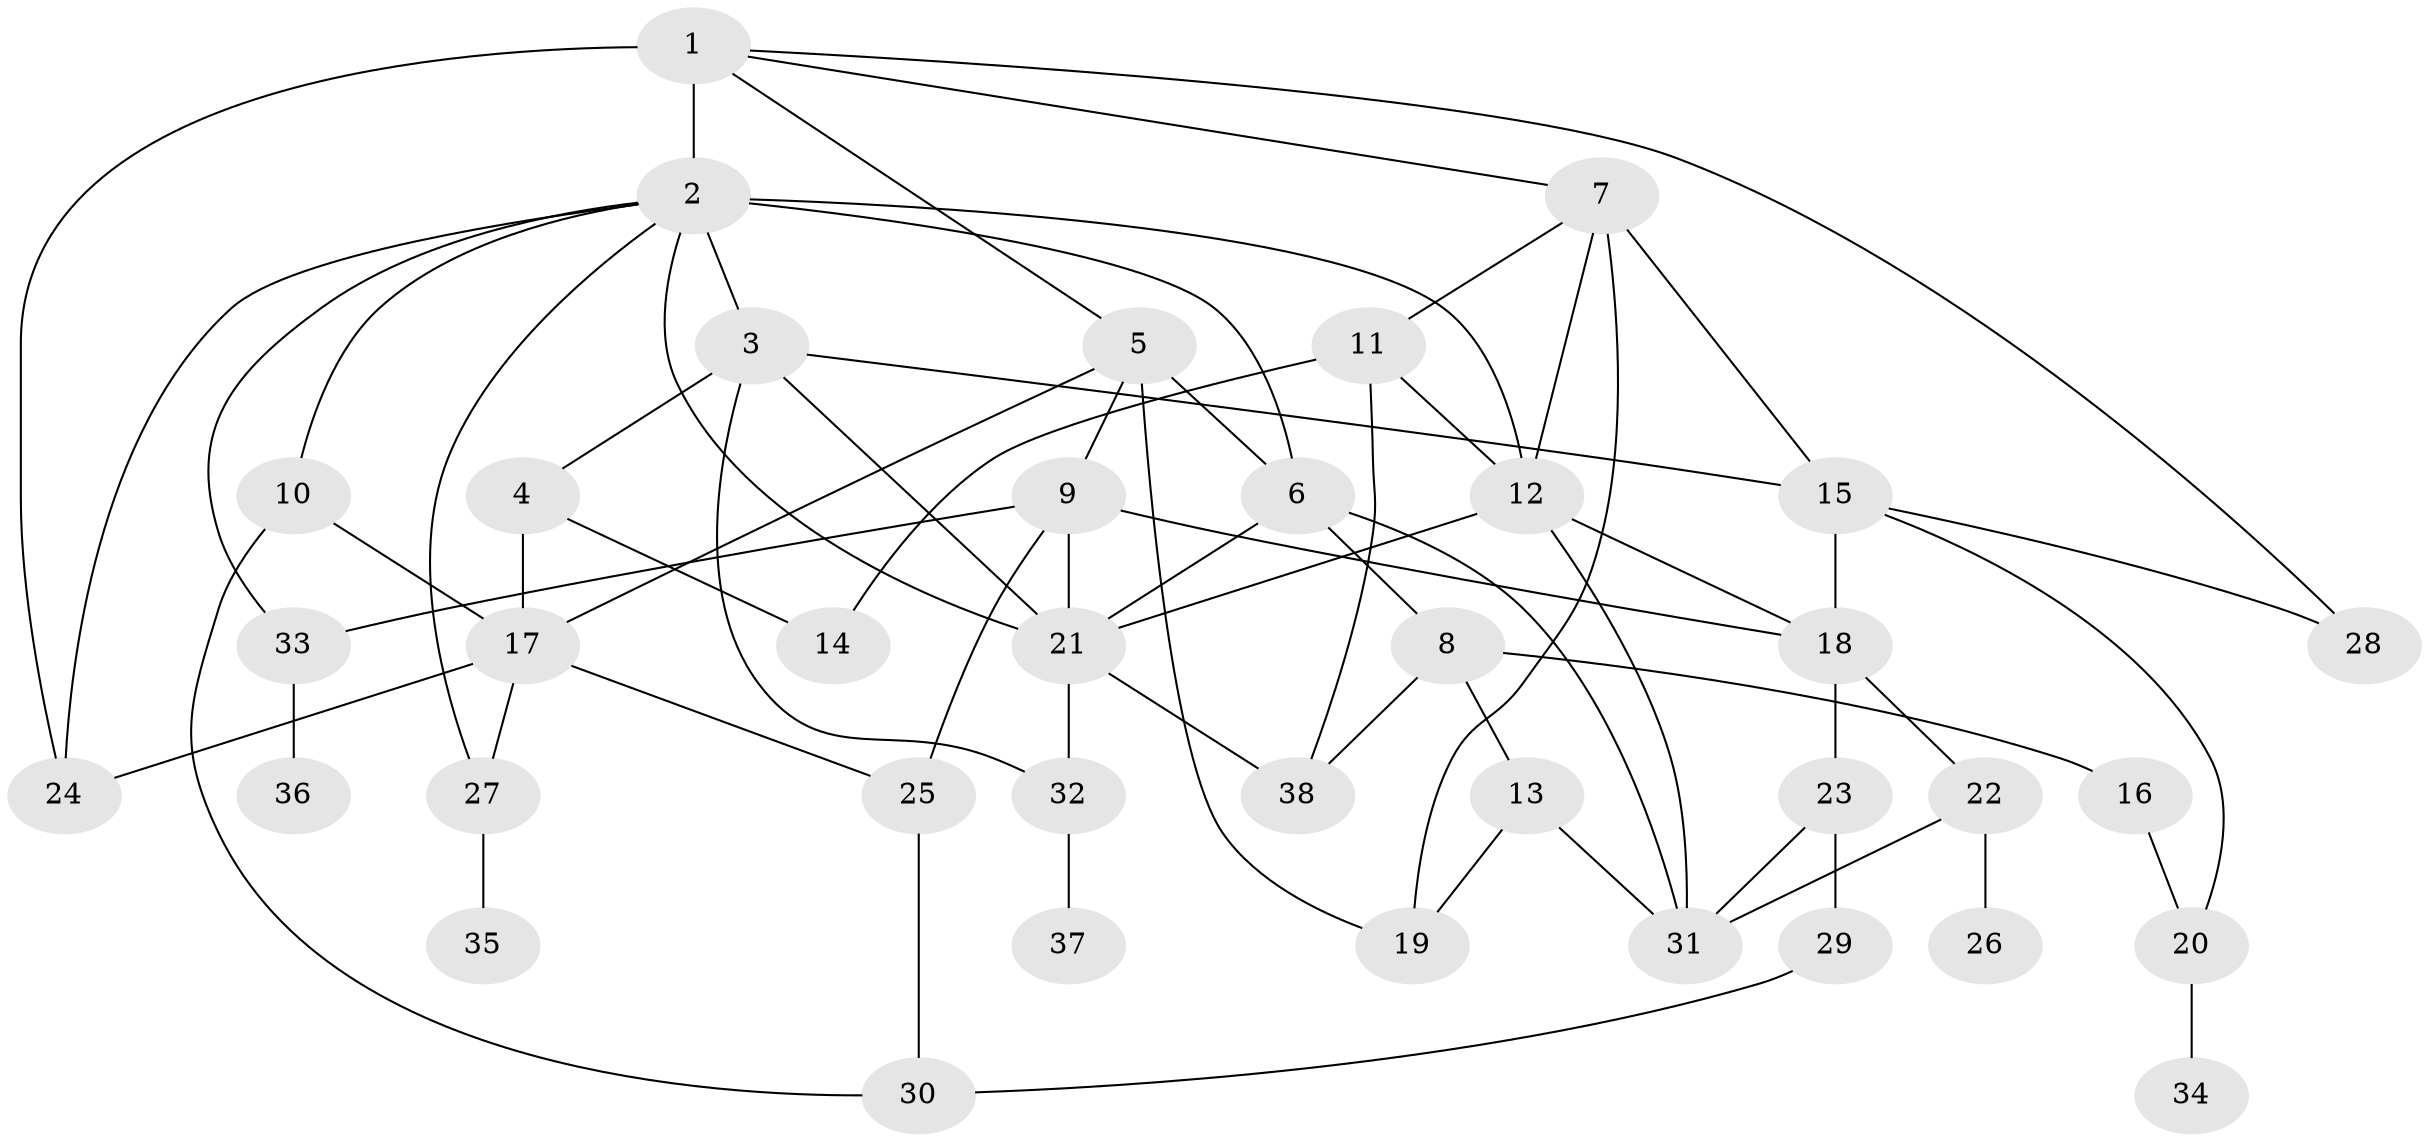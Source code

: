 // original degree distribution, {10: 0.013157894736842105, 4: 0.18421052631578946, 2: 0.35526315789473684, 5: 0.09210526315789473, 1: 0.11842105263157894, 3: 0.2236842105263158, 7: 0.013157894736842105}
// Generated by graph-tools (version 1.1) at 2025/34/03/09/25 02:34:24]
// undirected, 38 vertices, 68 edges
graph export_dot {
graph [start="1"]
  node [color=gray90,style=filled];
  1;
  2;
  3;
  4;
  5;
  6;
  7;
  8;
  9;
  10;
  11;
  12;
  13;
  14;
  15;
  16;
  17;
  18;
  19;
  20;
  21;
  22;
  23;
  24;
  25;
  26;
  27;
  28;
  29;
  30;
  31;
  32;
  33;
  34;
  35;
  36;
  37;
  38;
  1 -- 2 [weight=5.0];
  1 -- 5 [weight=1.0];
  1 -- 7 [weight=1.0];
  1 -- 24 [weight=1.0];
  1 -- 28 [weight=1.0];
  2 -- 3 [weight=1.0];
  2 -- 6 [weight=1.0];
  2 -- 10 [weight=1.0];
  2 -- 12 [weight=1.0];
  2 -- 21 [weight=1.0];
  2 -- 24 [weight=1.0];
  2 -- 27 [weight=1.0];
  2 -- 33 [weight=1.0];
  3 -- 4 [weight=2.0];
  3 -- 15 [weight=1.0];
  3 -- 21 [weight=1.0];
  3 -- 32 [weight=1.0];
  4 -- 14 [weight=1.0];
  4 -- 17 [weight=1.0];
  5 -- 6 [weight=3.0];
  5 -- 9 [weight=1.0];
  5 -- 17 [weight=1.0];
  5 -- 19 [weight=1.0];
  6 -- 8 [weight=1.0];
  6 -- 21 [weight=1.0];
  6 -- 31 [weight=1.0];
  7 -- 11 [weight=1.0];
  7 -- 12 [weight=1.0];
  7 -- 15 [weight=1.0];
  7 -- 19 [weight=2.0];
  8 -- 13 [weight=1.0];
  8 -- 16 [weight=1.0];
  8 -- 38 [weight=1.0];
  9 -- 18 [weight=1.0];
  9 -- 21 [weight=1.0];
  9 -- 25 [weight=2.0];
  9 -- 33 [weight=1.0];
  10 -- 17 [weight=1.0];
  10 -- 30 [weight=1.0];
  11 -- 12 [weight=2.0];
  11 -- 14 [weight=1.0];
  11 -- 38 [weight=1.0];
  12 -- 18 [weight=1.0];
  12 -- 21 [weight=1.0];
  12 -- 31 [weight=1.0];
  13 -- 19 [weight=1.0];
  13 -- 31 [weight=1.0];
  15 -- 18 [weight=1.0];
  15 -- 20 [weight=1.0];
  15 -- 28 [weight=1.0];
  16 -- 20 [weight=1.0];
  17 -- 24 [weight=1.0];
  17 -- 25 [weight=1.0];
  17 -- 27 [weight=1.0];
  18 -- 22 [weight=1.0];
  18 -- 23 [weight=1.0];
  20 -- 34 [weight=1.0];
  21 -- 32 [weight=1.0];
  21 -- 38 [weight=1.0];
  22 -- 26 [weight=1.0];
  22 -- 31 [weight=1.0];
  23 -- 29 [weight=1.0];
  23 -- 31 [weight=1.0];
  25 -- 30 [weight=1.0];
  27 -- 35 [weight=1.0];
  29 -- 30 [weight=1.0];
  32 -- 37 [weight=1.0];
  33 -- 36 [weight=1.0];
}
